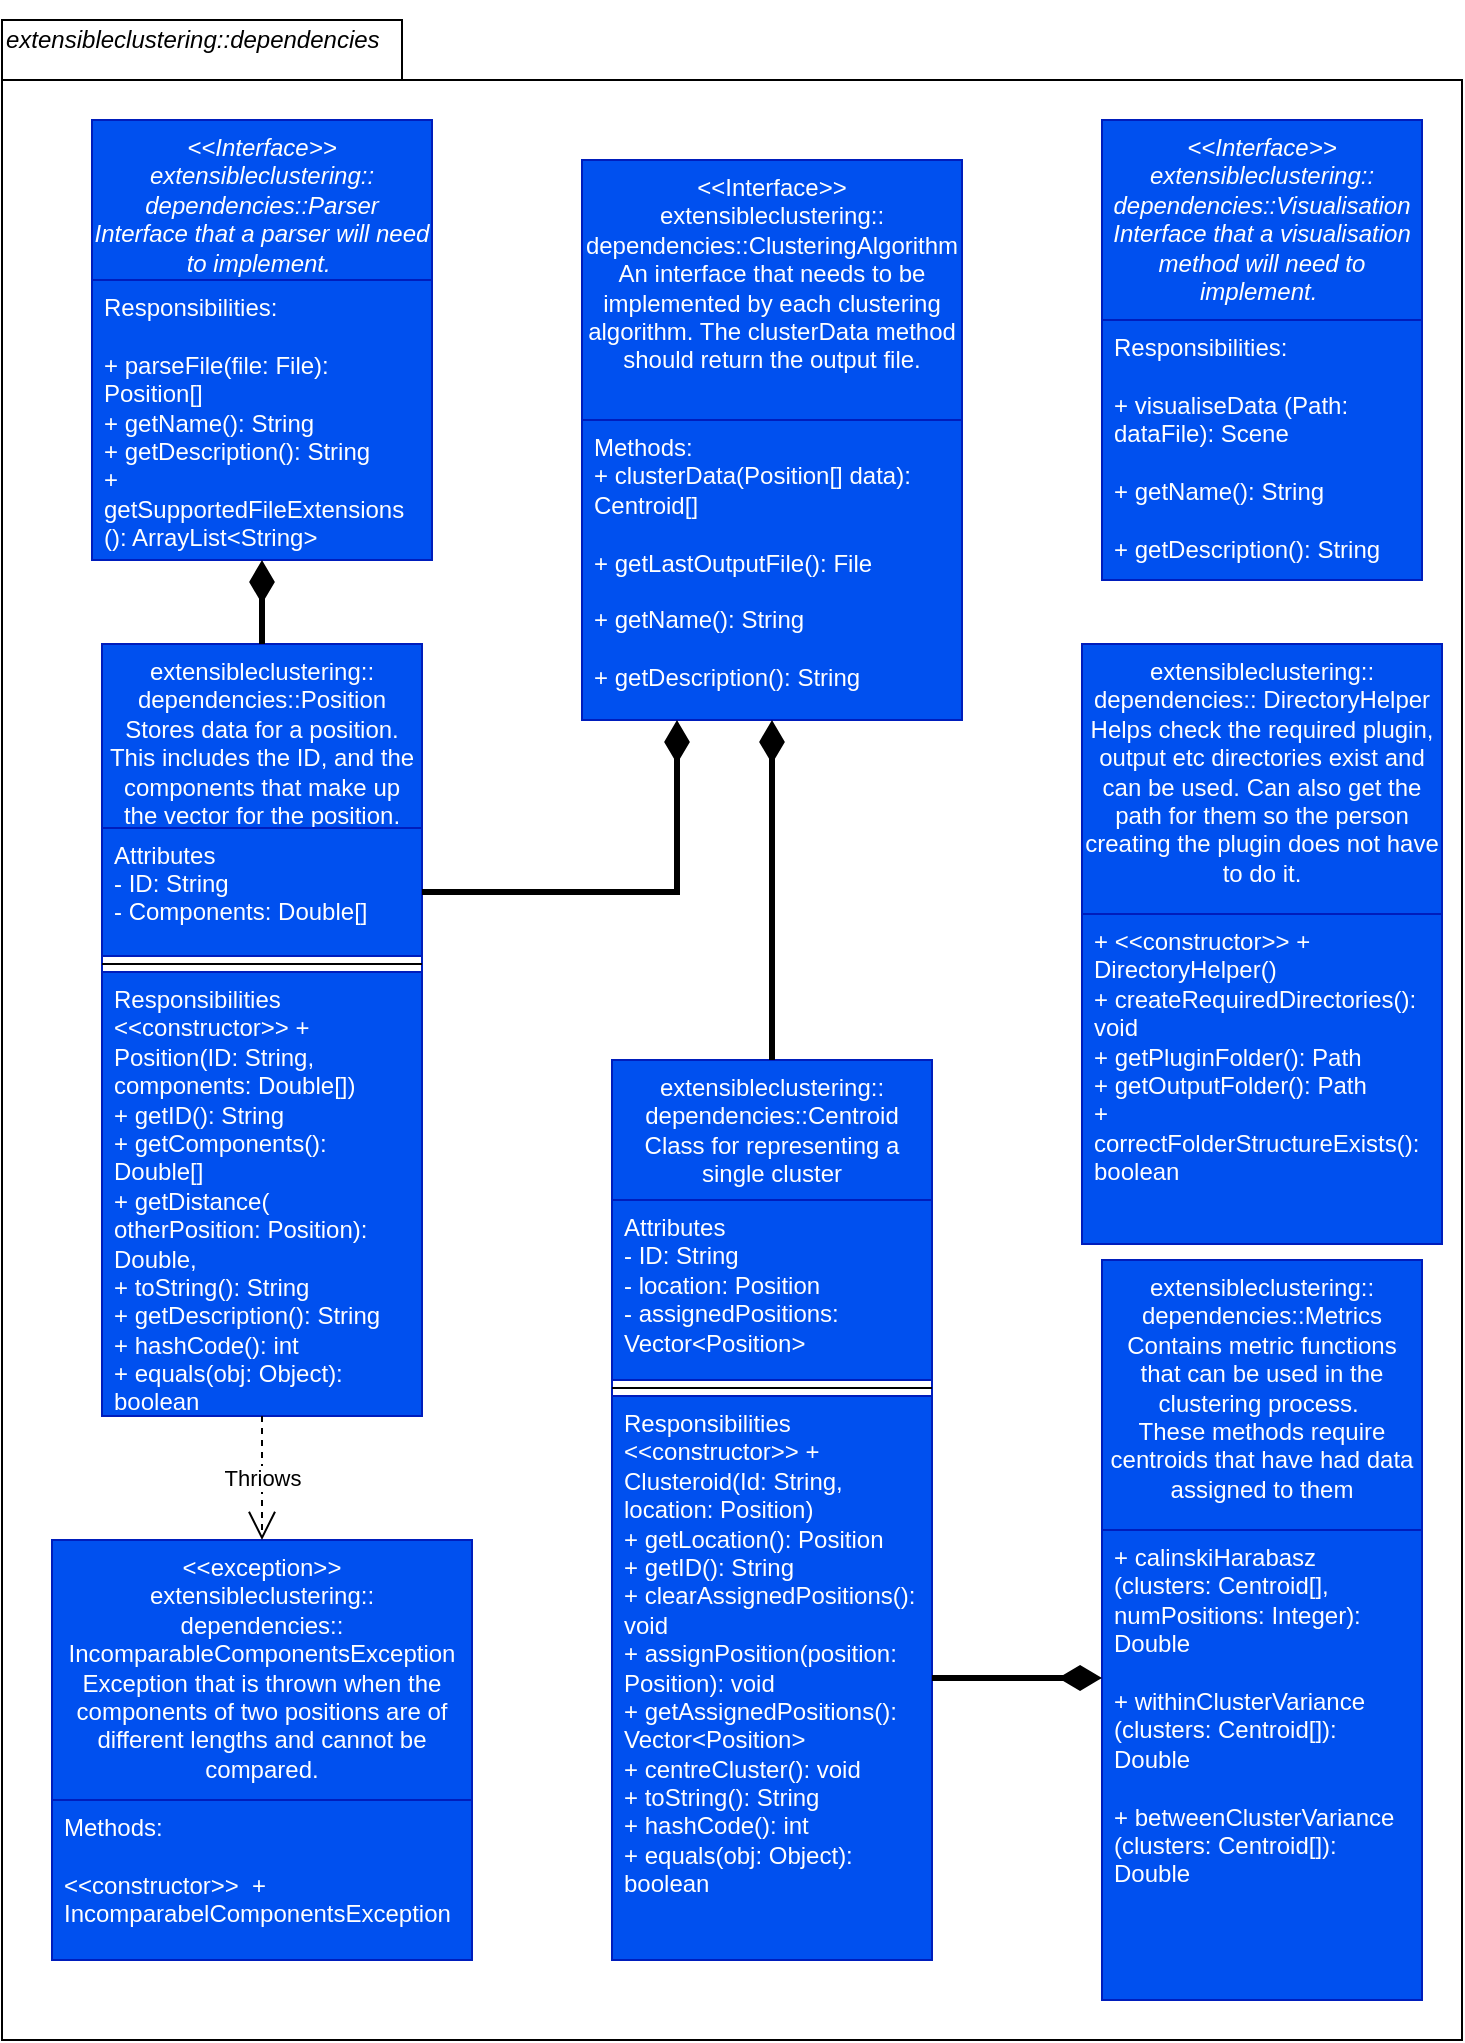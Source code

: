 <mxfile version="14.4.3" type="device"><diagram id="C5RBs43oDa-KdzZeNtuy" name="Page-1"><mxGraphModel dx="442" dy="399" grid="1" gridSize="10" guides="1" tooltips="1" connect="1" arrows="1" fold="1" page="1" pageScale="1" pageWidth="827" pageHeight="1169" math="0" shadow="0"><root><mxCell id="WIyWlLk6GJQsqaUBKTNV-0"/><mxCell id="WIyWlLk6GJQsqaUBKTNV-1" parent="WIyWlLk6GJQsqaUBKTNV-0"/><mxCell id="VQAK6Mbw_QdK5eI0tsrQ-1" value="" style="shape=folder;fontStyle=1;spacingTop=10;tabWidth=200;tabHeight=30;tabPosition=left;html=1;" parent="WIyWlLk6GJQsqaUBKTNV-1" vertex="1"><mxGeometry x="70" y="80" width="730" height="1010" as="geometry"/></mxCell><mxCell id="VQAK6Mbw_QdK5eI0tsrQ-2" value="&lt;&lt;Interface&gt;&gt;&#10;extensibleclustering::&#10;dependencies::Parser&#10;Interface that a parser will need to implement. " style="swimlane;fontStyle=2;align=center;verticalAlign=top;childLayout=stackLayout;horizontal=1;startSize=80;horizontalStack=0;resizeParent=1;resizeLast=0;collapsible=1;marginBottom=0;rounded=0;shadow=0;strokeWidth=1;whiteSpace=wrap;fillColor=#0050ef;strokeColor=#001DBC;fontColor=#ffffff;" parent="WIyWlLk6GJQsqaUBKTNV-1" vertex="1"><mxGeometry x="115" y="130" width="170" height="220" as="geometry"><mxRectangle x="230" y="140" width="160" height="26" as="alternateBounds"/></mxGeometry></mxCell><mxCell id="VQAK6Mbw_QdK5eI0tsrQ-3" value="Responsibilities:&#10;&#10;+ parseFile(file: File):  Position[] &#10;+ getName(): String&#10;+ getDescription(): String&#10;+ getSupportedFileExtensions (): ArrayList&lt;String&gt;" style="text;align=left;verticalAlign=top;spacingLeft=4;spacingRight=4;overflow=hidden;rotatable=0;points=[[0,0.5],[1,0.5]];portConstraint=eastwest;whiteSpace=wrap;fillColor=#0050ef;strokeColor=#001DBC;fontColor=#ffffff;" parent="VQAK6Mbw_QdK5eI0tsrQ-2" vertex="1"><mxGeometry y="80" width="170" height="140" as="geometry"/></mxCell><mxCell id="VQAK6Mbw_QdK5eI0tsrQ-4" value="extensibleclustering::&#10;dependencies::Position&#10;Stores data for a position. This includes the ID, and the components that make up the vector for the position." style="swimlane;fontStyle=0;align=center;verticalAlign=top;childLayout=stackLayout;horizontal=1;startSize=92;horizontalStack=0;resizeParent=1;resizeLast=0;collapsible=1;marginBottom=0;rounded=0;shadow=0;strokeWidth=1;whiteSpace=wrap;fillColor=#0050ef;strokeColor=#001DBC;fontColor=#ffffff;" parent="WIyWlLk6GJQsqaUBKTNV-1" vertex="1"><mxGeometry x="120" y="392" width="160" height="386" as="geometry"><mxRectangle x="130" y="380" width="160" height="26" as="alternateBounds"/></mxGeometry></mxCell><mxCell id="VQAK6Mbw_QdK5eI0tsrQ-5" value="Attributes&#10;- ID: String&#10;- Components: Double[]" style="text;align=left;verticalAlign=top;spacingLeft=4;spacingRight=4;overflow=hidden;rotatable=0;points=[[0,0.5],[1,0.5]];portConstraint=eastwest;rounded=0;shadow=0;html=0;fontStyle=0;fillColor=#0050ef;strokeColor=#001DBC;fontColor=#ffffff;" parent="VQAK6Mbw_QdK5eI0tsrQ-4" vertex="1"><mxGeometry y="92" width="160" height="64" as="geometry"/></mxCell><mxCell id="VQAK6Mbw_QdK5eI0tsrQ-6" value="" style="line;html=1;strokeWidth=1;align=left;verticalAlign=middle;spacingTop=-1;spacingLeft=3;spacingRight=3;rotatable=0;labelPosition=right;points=[];portConstraint=eastwest;" parent="VQAK6Mbw_QdK5eI0tsrQ-4" vertex="1"><mxGeometry y="156" width="160" height="8" as="geometry"/></mxCell><mxCell id="VQAK6Mbw_QdK5eI0tsrQ-7" value="Responsibilities&#10;&lt;&lt;constructor&gt;&gt; + Position(ID: String, components: Double[])&#10;+ getID(): String&#10;+ getComponents(): Double[]&#10;+ getDistance( otherPosition: Position): Double, &#10;+ toString(): String&#10;+ getDescription(): String&#10;+ hashCode(): int&#10;+ equals(obj: Object): boolean" style="text;align=left;verticalAlign=top;spacingLeft=4;spacingRight=4;overflow=hidden;rotatable=0;points=[[0,0.5],[1,0.5]];portConstraint=eastwest;fontStyle=0;whiteSpace=wrap;fillColor=#0050ef;strokeColor=#001DBC;fontColor=#ffffff;" parent="VQAK6Mbw_QdK5eI0tsrQ-4" vertex="1"><mxGeometry y="164" width="160" height="222" as="geometry"/></mxCell><mxCell id="VQAK6Mbw_QdK5eI0tsrQ-8" value="" style="endArrow=diamondThin;endSize=13;endFill=1;shadow=0;strokeWidth=3;rounded=0;edgeStyle=elbowEdgeStyle;elbow=vertical;strokeColor=#000000;entryX=0.5;entryY=1;entryDx=0;entryDy=0;" parent="WIyWlLk6GJQsqaUBKTNV-1" source="VQAK6Mbw_QdK5eI0tsrQ-4" target="VQAK6Mbw_QdK5eI0tsrQ-2" edge="1"><mxGeometry width="160" relative="1" as="geometry"><mxPoint x="200" y="203" as="sourcePoint"/><mxPoint x="300" y="250" as="targetPoint"/><Array as="points"><mxPoint x="200" y="371"/></Array></mxGeometry></mxCell><mxCell id="VQAK6Mbw_QdK5eI0tsrQ-9" value="&lt;span style=&quot;font-style: italic ; text-align: center&quot;&gt;extensibleclustering::&lt;/span&gt;&lt;span style=&quot;font-style: italic ; text-align: center&quot;&gt;dependencies&lt;/span&gt;" style="text;html=1;strokeColor=none;fillColor=none;align=left;verticalAlign=middle;whiteSpace=wrap;rounded=0;" parent="WIyWlLk6GJQsqaUBKTNV-1" vertex="1"><mxGeometry x="70" y="70" width="250" height="40" as="geometry"/></mxCell><mxCell id="VQAK6Mbw_QdK5eI0tsrQ-10" value="&lt;&lt;Interface&gt;&gt;&#10;extensibleclustering::&#10;dependencies::ClusteringAlgorithm&#10;An interface that needs to be implemented by each clustering algorithm. The clusterData method should return the output file." style="swimlane;fontStyle=0;align=center;verticalAlign=top;childLayout=stackLayout;horizontal=1;startSize=130;horizontalStack=0;resizeParent=1;resizeLast=0;collapsible=1;marginBottom=0;rounded=0;shadow=0;strokeWidth=1;whiteSpace=wrap;fillColor=#0050ef;strokeColor=#001DBC;fontColor=#ffffff;" parent="WIyWlLk6GJQsqaUBKTNV-1" vertex="1"><mxGeometry x="360" y="150" width="190" height="280" as="geometry"><mxRectangle x="130" y="380" width="160" height="26" as="alternateBounds"/></mxGeometry></mxCell><mxCell id="VQAK6Mbw_QdK5eI0tsrQ-11" value="Methods:&#10;+ clusterData(Position[] data): Centroid[] &#10;&#10;+ getLastOutputFile(): File&#10;&#10;+ getName(): String &#10;&#10;+ getDescription(): String" style="text;align=left;verticalAlign=top;spacingLeft=4;spacingRight=4;overflow=hidden;rotatable=0;points=[[0,0.5],[1,0.5]];portConstraint=eastwest;fontStyle=0;whiteSpace=wrap;fillColor=#0050ef;strokeColor=#001DBC;fontColor=#ffffff;" parent="VQAK6Mbw_QdK5eI0tsrQ-10" vertex="1"><mxGeometry y="130" width="190" height="150" as="geometry"/></mxCell><mxCell id="VQAK6Mbw_QdK5eI0tsrQ-12" value="extensibleclustering::&#10;dependencies::Metrics&#10;Contains metric functions that can be used in the clustering process. &#10;These methods require centroids that have had data assigned to them" style="swimlane;fontStyle=0;align=center;verticalAlign=top;childLayout=stackLayout;horizontal=1;startSize=135;horizontalStack=0;resizeParent=1;resizeLast=0;collapsible=1;marginBottom=0;rounded=0;shadow=0;strokeWidth=1;whiteSpace=wrap;fillColor=#0050ef;strokeColor=#001DBC;fontColor=#ffffff;" parent="WIyWlLk6GJQsqaUBKTNV-1" vertex="1"><mxGeometry x="620" y="700" width="160" height="370" as="geometry"><mxRectangle x="130" y="380" width="160" height="26" as="alternateBounds"/></mxGeometry></mxCell><mxCell id="VQAK6Mbw_QdK5eI0tsrQ-13" value="+ calinskiHarabasz (clusters: Centroid[], numPositions: Integer): Double&#10;&#10;+ withinClusterVariance (clusters: Centroid[]): Double&#10;&#10;+ betweenClusterVariance (clusters: Centroid[]): Double" style="text;align=left;verticalAlign=top;spacingLeft=4;spacingRight=4;overflow=hidden;rotatable=0;points=[[0,0.5],[1,0.5]];portConstraint=eastwest;fontStyle=0;whiteSpace=wrap;fillColor=#0050ef;strokeColor=#001DBC;fontColor=#ffffff;" parent="VQAK6Mbw_QdK5eI0tsrQ-12" vertex="1"><mxGeometry y="135" width="160" height="235" as="geometry"/></mxCell><mxCell id="VQAK6Mbw_QdK5eI0tsrQ-14" value="extensibleclustering::&#10;dependencies::Centroid&#10;Class for representing a single cluster" style="swimlane;fontStyle=0;align=center;verticalAlign=top;childLayout=stackLayout;horizontal=1;startSize=70;horizontalStack=0;resizeParent=1;resizeLast=0;collapsible=1;marginBottom=0;rounded=0;shadow=0;strokeWidth=1;whiteSpace=wrap;fillColor=#0050ef;strokeColor=#001DBC;fontColor=#ffffff;" parent="WIyWlLk6GJQsqaUBKTNV-1" vertex="1"><mxGeometry x="375" y="600" width="160" height="450" as="geometry"><mxRectangle x="130" y="380" width="160" height="26" as="alternateBounds"/></mxGeometry></mxCell><mxCell id="VQAK6Mbw_QdK5eI0tsrQ-15" value="Attributes&#10;- ID: String&#10;- location: Position&#10;- assignedPositions: Vector&lt;Position&gt;" style="text;align=left;verticalAlign=top;spacingLeft=4;spacingRight=4;overflow=hidden;rotatable=0;points=[[0,0.5],[1,0.5]];portConstraint=eastwest;rounded=0;shadow=0;html=0;fontStyle=0;whiteSpace=wrap;fillColor=#0050ef;strokeColor=#001DBC;fontColor=#ffffff;" parent="VQAK6Mbw_QdK5eI0tsrQ-14" vertex="1"><mxGeometry y="70" width="160" height="90" as="geometry"/></mxCell><mxCell id="VQAK6Mbw_QdK5eI0tsrQ-16" value="" style="line;html=1;strokeWidth=1;align=left;verticalAlign=middle;spacingTop=-1;spacingLeft=3;spacingRight=3;rotatable=0;labelPosition=right;points=[];portConstraint=eastwest;" parent="VQAK6Mbw_QdK5eI0tsrQ-14" vertex="1"><mxGeometry y="160" width="160" height="8" as="geometry"/></mxCell><mxCell id="VQAK6Mbw_QdK5eI0tsrQ-17" value="Responsibilities&#10;&lt;&lt;constructor&gt;&gt; + Clusteroid(Id: String, location: Position)&#10;+ getLocation(): Position&#10;+ getID(): String&#10;+ clearAssignedPositions(): void&#10;+ assignPosition(position: Position): void&#10;+ getAssignedPositions(): Vector&lt;Position&gt;&#10;+ centreCluster(): void&#10;+ toString(): String&#10;+ hashCode(): int&#10;+ equals(obj: Object): boolean" style="text;align=left;verticalAlign=top;spacingLeft=4;spacingRight=4;overflow=hidden;rotatable=0;points=[[0,0.5],[1,0.5]];portConstraint=eastwest;fontStyle=0;whiteSpace=wrap;fillColor=#0050ef;strokeColor=#001DBC;fontColor=#ffffff;" parent="VQAK6Mbw_QdK5eI0tsrQ-14" vertex="1"><mxGeometry y="168" width="160" height="282" as="geometry"/></mxCell><mxCell id="YNMZ3Xa09xfZHM9Ya8T2-0" value="" style="endArrow=diamondThin;endSize=13;endFill=1;shadow=0;strokeWidth=3;rounded=0;edgeStyle=elbowEdgeStyle;elbow=vertical;strokeColor=#000000;entryX=0.25;entryY=1;entryDx=0;entryDy=0;exitX=1;exitY=0.5;exitDx=0;exitDy=0;" parent="WIyWlLk6GJQsqaUBKTNV-1" source="VQAK6Mbw_QdK5eI0tsrQ-5" target="VQAK6Mbw_QdK5eI0tsrQ-10" edge="1"><mxGeometry width="160" relative="1" as="geometry"><mxPoint x="340" y="542" as="sourcePoint"/><mxPoint x="340" y="490" as="targetPoint"/><Array as="points"><mxPoint x="410" y="516"/></Array></mxGeometry></mxCell><mxCell id="YNMZ3Xa09xfZHM9Ya8T2-1" value="" style="endArrow=diamondThin;endSize=13;endFill=1;shadow=0;strokeWidth=3;rounded=0;edgeStyle=elbowEdgeStyle;elbow=vertical;strokeColor=#000000;entryX=0.5;entryY=1;entryDx=0;entryDy=0;exitX=0.5;exitY=0;exitDx=0;exitDy=0;" parent="WIyWlLk6GJQsqaUBKTNV-1" source="VQAK6Mbw_QdK5eI0tsrQ-14" target="VQAK6Mbw_QdK5eI0tsrQ-10" edge="1"><mxGeometry width="160" relative="1" as="geometry"><mxPoint x="434.5" y="582" as="sourcePoint"/><mxPoint x="434.5" y="530" as="targetPoint"/></mxGeometry></mxCell><mxCell id="YNMZ3Xa09xfZHM9Ya8T2-4" value="&lt;&lt;exception&gt;&gt;&#10;extensibleclustering::&#10;dependencies:: IncomparableComponentsException&#10;Exception that is thrown when the components of two positions are of different lengths and cannot be compared." style="swimlane;fontStyle=0;align=center;verticalAlign=top;childLayout=stackLayout;horizontal=1;startSize=130;horizontalStack=0;resizeParent=1;resizeLast=0;collapsible=1;marginBottom=0;rounded=0;shadow=0;strokeWidth=1;whiteSpace=wrap;fillColor=#0050ef;strokeColor=#001DBC;fontColor=#ffffff;" parent="WIyWlLk6GJQsqaUBKTNV-1" vertex="1"><mxGeometry x="95" y="840" width="210" height="210" as="geometry"><mxRectangle x="130" y="380" width="160" height="26" as="alternateBounds"/></mxGeometry></mxCell><mxCell id="YNMZ3Xa09xfZHM9Ya8T2-5" value="Methods: &#10;&#10;&lt;&lt;constructor&gt;&gt;  + IncomparabelComponentsException" style="text;align=left;verticalAlign=top;spacingLeft=4;spacingRight=4;overflow=hidden;rotatable=0;points=[[0,0.5],[1,0.5]];portConstraint=eastwest;fontStyle=0;whiteSpace=wrap;fillColor=#0050ef;strokeColor=#001DBC;fontColor=#ffffff;" parent="YNMZ3Xa09xfZHM9Ya8T2-4" vertex="1"><mxGeometry y="130" width="210" height="80" as="geometry"/></mxCell><mxCell id="YNMZ3Xa09xfZHM9Ya8T2-6" value="Thriows" style="endArrow=open;endSize=12;dashed=1;html=1;entryX=0.5;entryY=0;entryDx=0;entryDy=0;exitX=0.5;exitY=1;exitDx=0;exitDy=0;" parent="WIyWlLk6GJQsqaUBKTNV-1" source="VQAK6Mbw_QdK5eI0tsrQ-4" target="YNMZ3Xa09xfZHM9Ya8T2-4" edge="1"><mxGeometry width="160" relative="1" as="geometry"><mxPoint x="760" y="610" as="sourcePoint"/><mxPoint x="920" y="610" as="targetPoint"/></mxGeometry></mxCell><mxCell id="Irn_7izbCNPiduAPLii1-2" value="" style="endArrow=diamondThin;endSize=13;endFill=1;shadow=0;strokeWidth=3;rounded=0;edgeStyle=elbowEdgeStyle;elbow=vertical;strokeColor=#000000;exitX=1;exitY=0.5;exitDx=0;exitDy=0;" parent="WIyWlLk6GJQsqaUBKTNV-1" source="VQAK6Mbw_QdK5eI0tsrQ-17" edge="1"><mxGeometry width="160" relative="1" as="geometry"><mxPoint x="580" y="770" as="sourcePoint"/><mxPoint x="620" y="909" as="targetPoint"/><Array as="points"><mxPoint x="580" y="909"/></Array></mxGeometry></mxCell><mxCell id="Irn_7izbCNPiduAPLii1-3" value="extensibleclustering::&#10;dependencies:: DirectoryHelper&#10;Helps check the required plugin, output etc directories exist and can be used. Can also get the path for them so the person creating the plugin does not have to do it." style="swimlane;fontStyle=0;align=center;verticalAlign=top;childLayout=stackLayout;horizontal=1;startSize=135;horizontalStack=0;resizeParent=1;resizeLast=0;collapsible=1;marginBottom=0;rounded=0;shadow=0;strokeWidth=1;whiteSpace=wrap;fillColor=#0050ef;strokeColor=#001DBC;fontColor=#ffffff;" parent="WIyWlLk6GJQsqaUBKTNV-1" vertex="1"><mxGeometry x="610" y="392" width="180" height="300" as="geometry"><mxRectangle x="130" y="380" width="160" height="26" as="alternateBounds"/></mxGeometry></mxCell><mxCell id="Irn_7izbCNPiduAPLii1-4" value="+ &lt;&lt;constructor&gt;&gt; + DirectoryHelper()&#10;+ createRequiredDirectories(): void&#10;+ getPluginFolder(): Path&#10;+ getOutputFolder(): Path&#10;+ correctFolderStructureExists(): boolean" style="text;align=left;verticalAlign=top;spacingLeft=4;spacingRight=4;overflow=hidden;rotatable=0;points=[[0,0.5],[1,0.5]];portConstraint=eastwest;fontStyle=0;whiteSpace=wrap;fillColor=#0050ef;strokeColor=#001DBC;fontColor=#ffffff;" parent="Irn_7izbCNPiduAPLii1-3" vertex="1"><mxGeometry y="135" width="180" height="165" as="geometry"/></mxCell><mxCell id="PxvSxTX7SjKdqVerZEwI-2" value="&lt;&lt;Interface&gt;&gt;&#10;extensibleclustering::&#10;dependencies::Visualisation&#10;Interface that a visualisation method will need to implement. " style="swimlane;fontStyle=2;align=center;verticalAlign=top;childLayout=stackLayout;horizontal=1;startSize=100;horizontalStack=0;resizeParent=1;resizeLast=0;collapsible=1;marginBottom=0;rounded=0;shadow=0;strokeWidth=1;whiteSpace=wrap;fillColor=#0050ef;strokeColor=#001DBC;fontColor=#ffffff;" parent="WIyWlLk6GJQsqaUBKTNV-1" vertex="1"><mxGeometry x="620" y="130" width="160" height="230" as="geometry"><mxRectangle x="230" y="140" width="160" height="26" as="alternateBounds"/></mxGeometry></mxCell><mxCell id="PxvSxTX7SjKdqVerZEwI-3" value="Responsibilities:&#10;&#10;+ visualiseData (Path: dataFile): Scene&#10;&#10;+ getName(): String&#10;&#10;+ getDescription(): String" style="text;align=left;verticalAlign=top;spacingLeft=4;spacingRight=4;overflow=hidden;rotatable=0;points=[[0,0.5],[1,0.5]];portConstraint=eastwest;whiteSpace=wrap;fillColor=#0050ef;strokeColor=#001DBC;fontColor=#ffffff;" parent="PxvSxTX7SjKdqVerZEwI-2" vertex="1"><mxGeometry y="100" width="160" height="130" as="geometry"/></mxCell></root></mxGraphModel></diagram></mxfile>